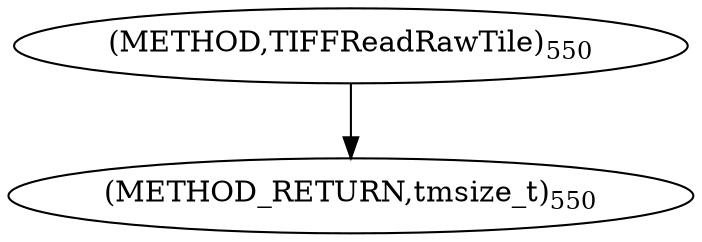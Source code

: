 digraph "TIFFReadRawTile" {  
"9152" [label = <(METHOD,TIFFReadRawTile)<SUB>550</SUB>> ]
"9157" [label = <(METHOD_RETURN,tmsize_t)<SUB>550</SUB>> ]
  "9152" -> "9157" 
}
